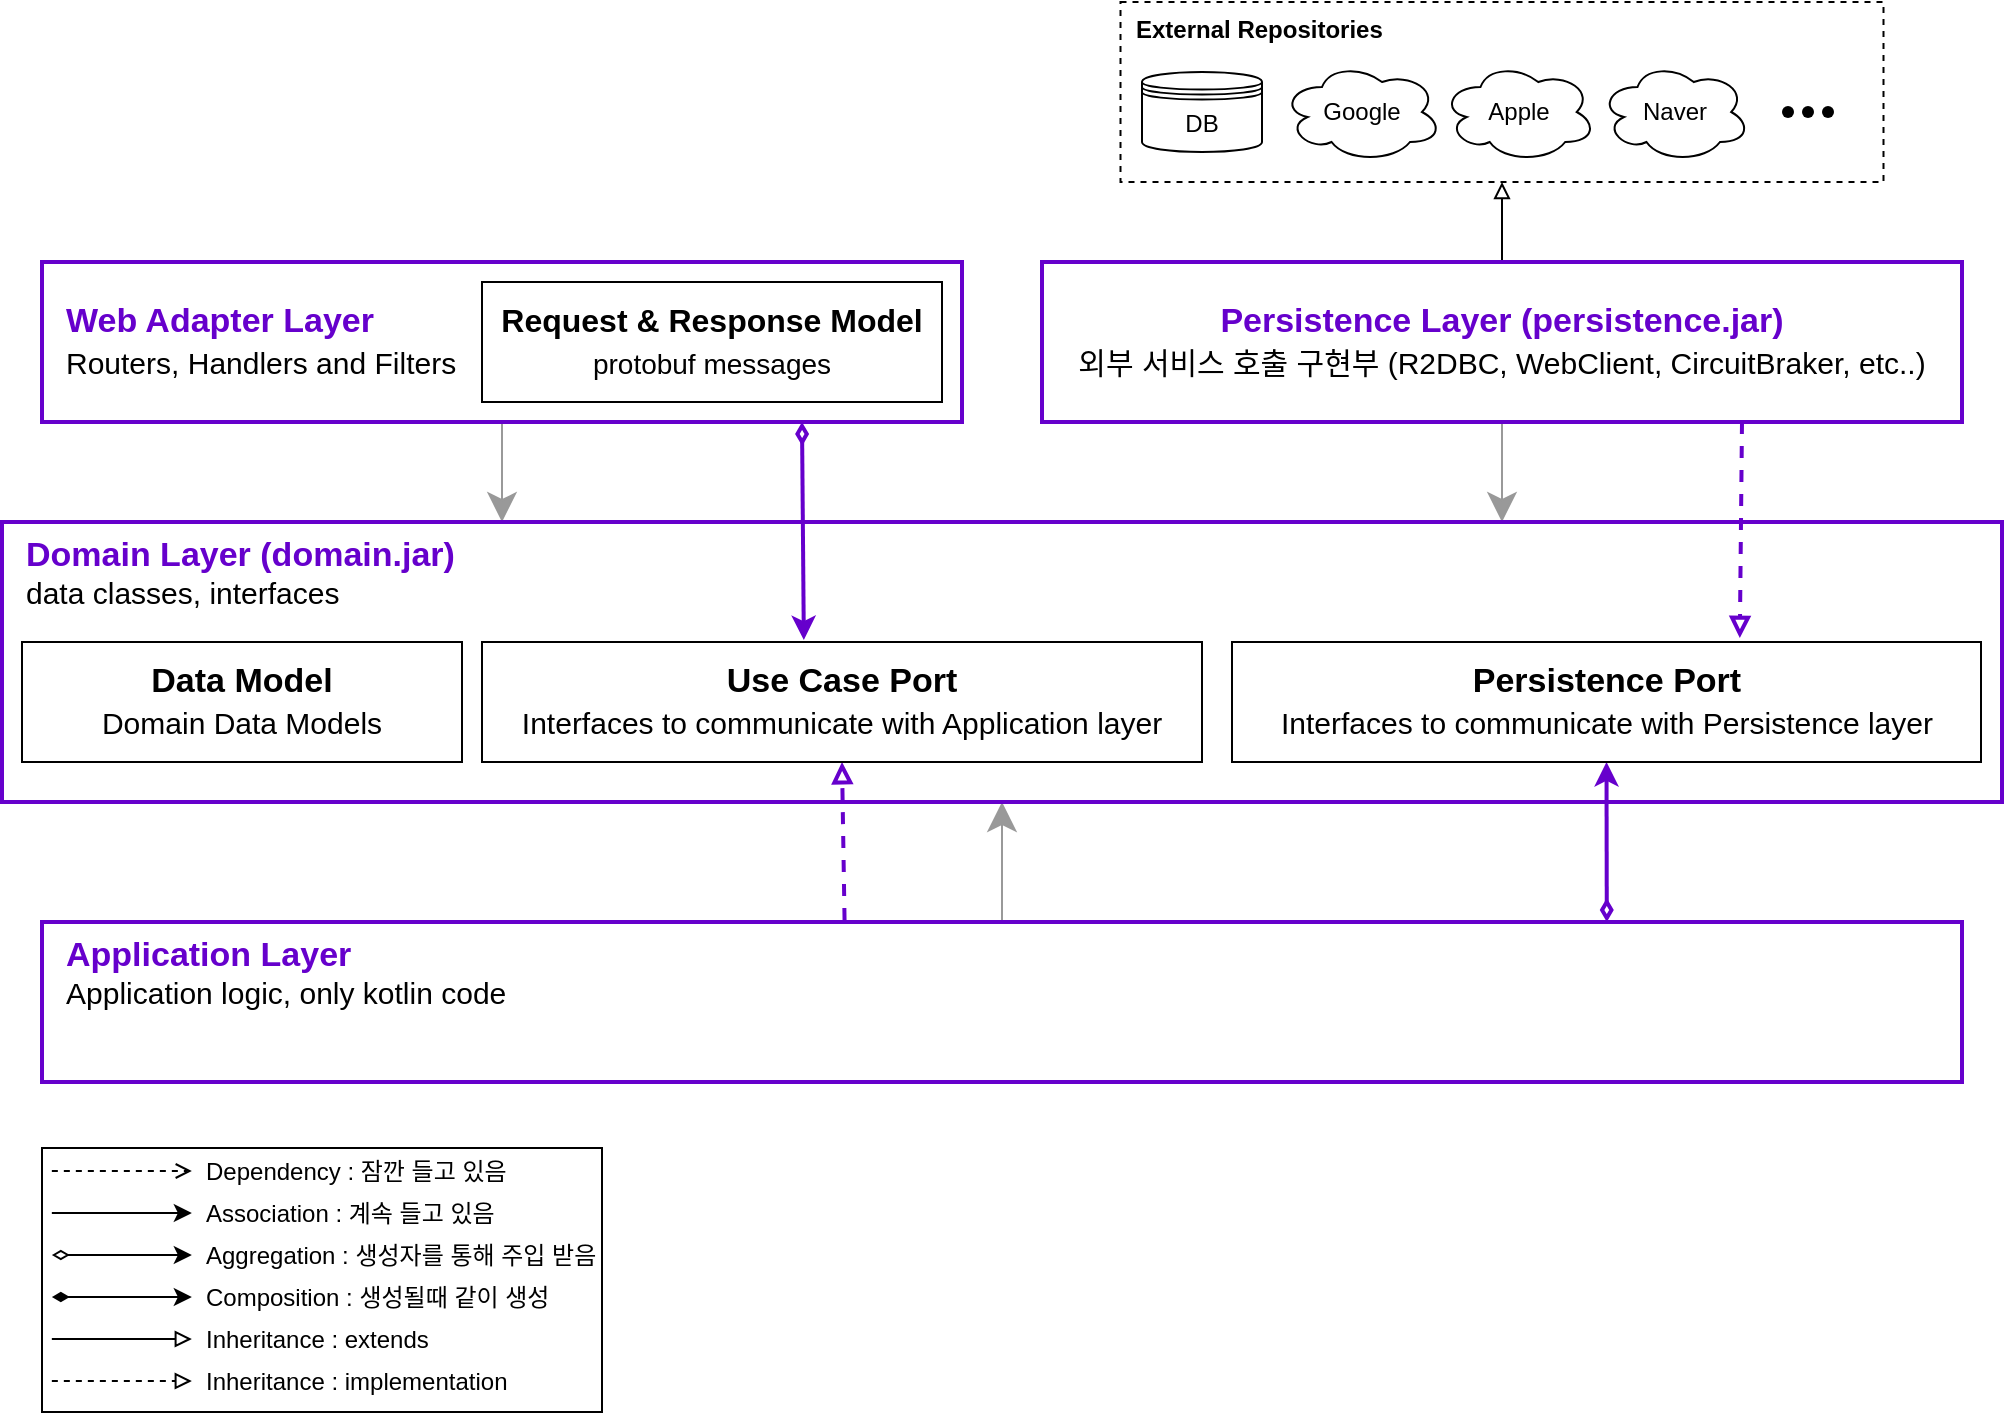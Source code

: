 <mxfile version="20.6.0" type="device"><diagram id="HNUTrO_4XYP_PICpz-q_" name="페이지-1"><mxGraphModel dx="1055" dy="690" grid="1" gridSize="10" guides="1" tooltips="1" connect="1" arrows="1" fold="1" page="1" pageScale="1" pageWidth="827" pageHeight="1169" math="0" shadow="0"><root><mxCell id="0"/><mxCell id="1" parent="0"/><mxCell id="BiH3lK3DNusVUIeAfPrS-1" style="edgeStyle=orthogonalEdgeStyle;rounded=0;orthogonalLoop=1;jettySize=auto;html=1;exitX=0.5;exitY=0;exitDx=0;exitDy=0;entryX=0.5;entryY=1;entryDx=0;entryDy=0;fontSize=15;endArrow=block;endFill=0;" edge="1" parent="1" source="BiH3lK3DNusVUIeAfPrS-3" target="BiH3lK3DNusVUIeAfPrS-25"><mxGeometry relative="1" as="geometry"/></mxCell><mxCell id="BiH3lK3DNusVUIeAfPrS-2" style="edgeStyle=orthogonalEdgeStyle;rounded=0;orthogonalLoop=1;jettySize=auto;html=1;exitX=0.5;exitY=1;exitDx=0;exitDy=0;entryX=0.75;entryY=0;entryDx=0;entryDy=0;fontSize=14;fontColor=#000000;endArrow=classic;endFill=1;fillColor=#dae8fc;strokeColor=#999999;strokeWidth=1;endSize=12;" edge="1" parent="1" source="BiH3lK3DNusVUIeAfPrS-3" target="BiH3lK3DNusVUIeAfPrS-17"><mxGeometry relative="1" as="geometry"/></mxCell><mxCell id="BiH3lK3DNusVUIeAfPrS-3" value="&lt;font color=&quot;#6600cc&quot;&gt;Persistence Layer (persistence.jar)&lt;/font&gt;&lt;br&gt;&lt;span style=&quot;font-size: 15px; font-weight: 400;&quot;&gt;외부 서비스 호출 구현부 (R2DBC, WebClient,&amp;nbsp;&lt;/span&gt;&lt;span style=&quot;font-size: 15px; font-weight: 400;&quot;&gt;CircuitBraker,&amp;nbsp;&lt;/span&gt;&lt;span style=&quot;font-size: 15px; font-weight: 400;&quot;&gt;etc..)&lt;/span&gt;" style="rounded=0;whiteSpace=wrap;html=1;verticalAlign=middle;align=center;fontStyle=1;spacingLeft=0;fontSize=17;strokeColor=#6600CC;strokeWidth=2;" vertex="1" parent="1"><mxGeometry x="560" y="160" width="460" height="80" as="geometry"/></mxCell><mxCell id="BiH3lK3DNusVUIeAfPrS-4" style="edgeStyle=orthogonalEdgeStyle;rounded=0;orthogonalLoop=1;jettySize=auto;html=1;exitX=0.5;exitY=0;exitDx=0;exitDy=0;entryX=0.5;entryY=1;entryDx=0;entryDy=0;fontSize=15;endArrow=classic;endFill=1;fillColor=#dae8fc;strokeColor=#999999;strokeWidth=1;endSize=12;" edge="1" parent="1" source="BiH3lK3DNusVUIeAfPrS-5" target="BiH3lK3DNusVUIeAfPrS-17"><mxGeometry relative="1" as="geometry"/></mxCell><mxCell id="BiH3lK3DNusVUIeAfPrS-5" value="&lt;font color=&quot;#6600cc&quot; style=&quot;font-size: 17px;&quot;&gt;Application Layer&lt;/font&gt;&lt;br&gt;&lt;span style=&quot;font-weight: normal;&quot;&gt;&lt;font style=&quot;font-size: 15px;&quot;&gt;Application logic, only kotlin code&lt;/font&gt;&lt;/span&gt;" style="rounded=0;whiteSpace=wrap;html=1;verticalAlign=top;align=left;fontStyle=1;spacingLeft=10;strokeColor=#6600CC;strokeWidth=2;" vertex="1" parent="1"><mxGeometry x="60" y="490" width="960" height="80" as="geometry"/></mxCell><mxCell id="BiH3lK3DNusVUIeAfPrS-14" style="edgeStyle=orthogonalEdgeStyle;rounded=0;orthogonalLoop=1;jettySize=auto;html=1;exitX=0.5;exitY=1;exitDx=0;exitDy=0;entryX=0.25;entryY=0;entryDx=0;entryDy=0;fontSize=14;fontColor=#000000;endArrow=classic;endFill=1;fillColor=#dae8fc;strokeColor=#999999;strokeWidth=1;endSize=12;" edge="1" parent="1" source="BiH3lK3DNusVUIeAfPrS-15" target="BiH3lK3DNusVUIeAfPrS-17"><mxGeometry relative="1" as="geometry"/></mxCell><mxCell id="BiH3lK3DNusVUIeAfPrS-15" value="&lt;font color=&quot;#6600cc&quot;&gt;Web Adapter Layer&lt;/font&gt;&lt;br&gt;&lt;span style=&quot;font-size: 15px; font-weight: 400;&quot;&gt;Routers, Handlers and Filters&lt;/span&gt;" style="rounded=0;whiteSpace=wrap;html=1;verticalAlign=middle;align=left;fontStyle=1;spacingLeft=10;fontSize=17;strokeColor=#6600CC;strokeWidth=2;" vertex="1" parent="1"><mxGeometry x="60" y="160" width="460" height="80" as="geometry"/></mxCell><mxCell id="BiH3lK3DNusVUIeAfPrS-16" value="&lt;font style=&quot;font-size: 16px;&quot;&gt;Request &amp;amp; Response Model&lt;/font&gt;&lt;br&gt;&lt;span style=&quot;font-weight: 400;&quot;&gt;&lt;font style=&quot;font-size: 14px;&quot;&gt;protobuf&amp;nbsp;messages&lt;/font&gt;&lt;/span&gt;" style="rounded=0;whiteSpace=wrap;html=1;verticalAlign=middle;align=center;fontStyle=1;spacingLeft=0;fontSize=17;" vertex="1" parent="1"><mxGeometry x="280" y="170" width="230" height="60" as="geometry"/></mxCell><mxCell id="BiH3lK3DNusVUIeAfPrS-17" value="&lt;font color=&quot;#6600cc&quot; style=&quot;font-size: 17px;&quot;&gt;Domain Layer (domain.jar)&lt;/font&gt;&lt;font style=&quot;font-size: 15px;&quot;&gt;&lt;font color=&quot;#6600cc&quot;&gt; &lt;/font&gt;&lt;br&gt;&lt;/font&gt;&lt;font style=&quot;font-weight: normal; font-size: 15px;&quot;&gt;data classes, interfaces&lt;/font&gt;" style="rounded=0;whiteSpace=wrap;html=1;verticalAlign=top;align=left;fontStyle=1;spacingLeft=10;strokeColor=#6600CC;strokeWidth=2;" vertex="1" parent="1"><mxGeometry x="40" y="290" width="1000" height="140" as="geometry"/></mxCell><mxCell id="BiH3lK3DNusVUIeAfPrS-18" value="Data Model&lt;br&gt;&lt;span style=&quot;font-size: 15px; font-weight: 400;&quot;&gt;Domain Data Models&lt;/span&gt;" style="rounded=0;whiteSpace=wrap;html=1;verticalAlign=middle;align=center;fontStyle=1;spacingLeft=0;fontSize=17;" vertex="1" parent="1"><mxGeometry x="50" y="350" width="220" height="60" as="geometry"/></mxCell><mxCell id="BiH3lK3DNusVUIeAfPrS-19" value="" style="edgeStyle=none;rounded=0;orthogonalLoop=1;jettySize=auto;html=1;exitX=0.5;exitY=1;exitDx=0;exitDy=0;fontSize=15;fontColor=#999999;strokeWidth=2;startArrow=classic;startFill=1;endArrow=diamondThin;endFill=0;fillColor=#f5f5f5;strokeColor=#6600CC;entryX=0.815;entryY=0;entryDx=0;entryDy=0;entryPerimeter=0;" edge="1" parent="1" source="BiH3lK3DNusVUIeAfPrS-21" target="BiH3lK3DNusVUIeAfPrS-5"><mxGeometry x="0.333" relative="1" as="geometry"><mxPoint x="721" y="490" as="targetPoint"/><mxPoint as="offset"/></mxGeometry></mxCell><mxCell id="BiH3lK3DNusVUIeAfPrS-20" style="edgeStyle=none;rounded=0;orthogonalLoop=1;jettySize=auto;html=1;dashed=1;fontSize=15;fontColor=#999999;startArrow=none;startFill=0;endArrow=block;endFill=0;strokeWidth=2;fillColor=#f5f5f5;strokeColor=#6600CC;entryX=0.678;entryY=-0.033;entryDx=0;entryDy=0;entryPerimeter=0;" edge="1" parent="1" target="BiH3lK3DNusVUIeAfPrS-21"><mxGeometry relative="1" as="geometry"><mxPoint x="910" y="240" as="sourcePoint"/><mxPoint x="910" y="340" as="targetPoint"/></mxGeometry></mxCell><mxCell id="BiH3lK3DNusVUIeAfPrS-21" value="Persistence Port&lt;br&gt;&lt;span style=&quot;font-size: 15px; font-weight: 400;&quot;&gt;Interfaces to communicate with Persistence layer&lt;/span&gt;" style="rounded=0;whiteSpace=wrap;html=1;verticalAlign=middle;align=center;fontStyle=1;spacingLeft=0;fontSize=17;" vertex="1" parent="1"><mxGeometry x="655" y="350" width="374.5" height="60" as="geometry"/></mxCell><mxCell id="BiH3lK3DNusVUIeAfPrS-22" value="" style="edgeStyle=none;rounded=0;orthogonalLoop=1;jettySize=auto;html=1;dashed=1;fontSize=15;strokeWidth=2;fillColor=#f5f5f5;strokeColor=#6600CC;entryX=0.5;entryY=1;entryDx=0;entryDy=0;endArrow=block;endFill=0;exitX=0.418;exitY=-0.012;exitDx=0;exitDy=0;exitPerimeter=0;" edge="1" parent="1" source="BiH3lK3DNusVUIeAfPrS-5" target="BiH3lK3DNusVUIeAfPrS-23"><mxGeometry x="0.236" relative="1" as="geometry"><mxPoint as="offset"/><mxPoint x="460" y="488" as="sourcePoint"/></mxGeometry></mxCell><mxCell id="BiH3lK3DNusVUIeAfPrS-23" value="Use Case Port&lt;br&gt;&lt;span style=&quot;font-size: 15px; font-weight: 400;&quot;&gt;Interfaces to communicate with Application layer&lt;/span&gt;" style="rounded=0;whiteSpace=wrap;html=1;verticalAlign=middle;align=center;fontStyle=1;spacingLeft=0;fontSize=17;" vertex="1" parent="1"><mxGeometry x="280" y="350" width="360" height="60" as="geometry"/></mxCell><mxCell id="BiH3lK3DNusVUIeAfPrS-35" style="rounded=0;orthogonalLoop=1;jettySize=auto;html=1;entryX=0.447;entryY=-0.017;entryDx=0;entryDy=0;fillColor=#f5f5f5;strokeColor=#6600CC;startArrow=diamondThin;startFill=0;strokeWidth=2;entryPerimeter=0;" edge="1" parent="1" target="BiH3lK3DNusVUIeAfPrS-23"><mxGeometry relative="1" as="geometry"><mxPoint x="440" y="240" as="sourcePoint"/></mxGeometry></mxCell><mxCell id="BiH3lK3DNusVUIeAfPrS-25" value="External Repositories" style="rounded=0;whiteSpace=wrap;html=1;verticalAlign=top;align=left;fontStyle=1;spacingLeft=6;dashed=1;" vertex="1" parent="1"><mxGeometry x="599.25" y="30" width="381.5" height="90" as="geometry"/></mxCell><mxCell id="BiH3lK3DNusVUIeAfPrS-26" value="Google" style="ellipse;shape=cloud;whiteSpace=wrap;html=1;" vertex="1" parent="1"><mxGeometry x="680" y="60" width="80" height="50" as="geometry"/></mxCell><mxCell id="BiH3lK3DNusVUIeAfPrS-27" value="Apple" style="ellipse;shape=cloud;whiteSpace=wrap;html=1;" vertex="1" parent="1"><mxGeometry x="760" y="60" width="77" height="50" as="geometry"/></mxCell><mxCell id="BiH3lK3DNusVUIeAfPrS-28" value="Naver" style="ellipse;shape=cloud;whiteSpace=wrap;html=1;" vertex="1" parent="1"><mxGeometry x="839" y="60" width="75" height="50" as="geometry"/></mxCell><mxCell id="BiH3lK3DNusVUIeAfPrS-31" value="" style="group" vertex="1" connectable="0" parent="1"><mxGeometry x="913" y="65" width="60" height="40" as="geometry"/></mxCell><mxCell id="BiH3lK3DNusVUIeAfPrS-32" value="" style="shape=waypoint;sketch=0;fillStyle=solid;size=6;pointerEvents=1;points=[];fillColor=none;resizable=0;rotatable=0;perimeter=centerPerimeter;snapToPoint=1;" vertex="1" parent="BiH3lK3DNusVUIeAfPrS-31"><mxGeometry width="40" height="40" as="geometry"/></mxCell><mxCell id="BiH3lK3DNusVUIeAfPrS-33" value="" style="shape=waypoint;sketch=0;fillStyle=solid;size=6;pointerEvents=1;points=[];fillColor=none;resizable=0;rotatable=0;perimeter=centerPerimeter;snapToPoint=1;" vertex="1" parent="BiH3lK3DNusVUIeAfPrS-31"><mxGeometry x="10" width="40" height="40" as="geometry"/></mxCell><mxCell id="BiH3lK3DNusVUIeAfPrS-34" value="" style="shape=waypoint;sketch=0;fillStyle=solid;size=6;pointerEvents=1;points=[];fillColor=none;resizable=0;rotatable=0;perimeter=centerPerimeter;snapToPoint=1;" vertex="1" parent="BiH3lK3DNusVUIeAfPrS-31"><mxGeometry x="20" width="40" height="40" as="geometry"/></mxCell><mxCell id="BiH3lK3DNusVUIeAfPrS-52" value="" style="group" vertex="1" connectable="0" parent="1"><mxGeometry x="60" y="600" width="290" height="135" as="geometry"/></mxCell><mxCell id="BiH3lK3DNusVUIeAfPrS-37" value="" style="endArrow=open;html=1;rounded=0;strokeWidth=1;dashed=1;endFill=0;" edge="1" parent="BiH3lK3DNusVUIeAfPrS-52"><mxGeometry width="50" height="50" relative="1" as="geometry"><mxPoint x="4.92" y="14.5" as="sourcePoint"/><mxPoint x="74.92" y="14.5" as="targetPoint"/></mxGeometry></mxCell><mxCell id="BiH3lK3DNusVUIeAfPrS-38" value="" style="endArrow=classic;html=1;rounded=0;strokeWidth=1;endFill=1;" edge="1" parent="BiH3lK3DNusVUIeAfPrS-52"><mxGeometry width="50" height="50" relative="1" as="geometry"><mxPoint x="4.92" y="35.5" as="sourcePoint"/><mxPoint x="74.92" y="35.5" as="targetPoint"/></mxGeometry></mxCell><mxCell id="BiH3lK3DNusVUIeAfPrS-39" value="" style="endArrow=classic;html=1;rounded=0;strokeWidth=1;startArrow=diamondThin;startFill=0;" edge="1" parent="BiH3lK3DNusVUIeAfPrS-52"><mxGeometry width="50" height="50" relative="1" as="geometry"><mxPoint x="4.92" y="56.5" as="sourcePoint"/><mxPoint x="74.92" y="56.5" as="targetPoint"/></mxGeometry></mxCell><mxCell id="BiH3lK3DNusVUIeAfPrS-40" value="" style="endArrow=classic;html=1;rounded=0;strokeWidth=1;startArrow=diamondThin;startFill=1;" edge="1" parent="BiH3lK3DNusVUIeAfPrS-52"><mxGeometry width="50" height="50" relative="1" as="geometry"><mxPoint x="4.92" y="77.5" as="sourcePoint"/><mxPoint x="74.92" y="77.5" as="targetPoint"/></mxGeometry></mxCell><mxCell id="BiH3lK3DNusVUIeAfPrS-41" value="" style="endArrow=block;html=1;rounded=0;strokeWidth=1;endFill=0;" edge="1" parent="BiH3lK3DNusVUIeAfPrS-52"><mxGeometry width="50" height="50" relative="1" as="geometry"><mxPoint x="4.92" y="98.5" as="sourcePoint"/><mxPoint x="74.92" y="98.5" as="targetPoint"/></mxGeometry></mxCell><mxCell id="BiH3lK3DNusVUIeAfPrS-42" value="" style="endArrow=block;html=1;rounded=0;strokeWidth=1;endFill=0;dashed=1;" edge="1" parent="BiH3lK3DNusVUIeAfPrS-52"><mxGeometry width="50" height="50" relative="1" as="geometry"><mxPoint x="4.92" y="119.5" as="sourcePoint"/><mxPoint x="74.92" y="119.5" as="targetPoint"/></mxGeometry></mxCell><mxCell id="BiH3lK3DNusVUIeAfPrS-43" value="Dependency : 잠깐 들고 있음" style="text;html=1;align=left;verticalAlign=middle;resizable=0;points=[];autosize=1;strokeColor=none;fillColor=none;" vertex="1" parent="BiH3lK3DNusVUIeAfPrS-52"><mxGeometry x="80" width="170" height="30" as="geometry"/></mxCell><mxCell id="BiH3lK3DNusVUIeAfPrS-44" value="Association : 계속 들고 있음" style="text;html=1;align=left;verticalAlign=middle;resizable=0;points=[];autosize=1;strokeColor=none;fillColor=none;" vertex="1" parent="BiH3lK3DNusVUIeAfPrS-52"><mxGeometry x="80" y="21" width="160" height="30" as="geometry"/></mxCell><mxCell id="BiH3lK3DNusVUIeAfPrS-45" value="Aggregation : 생성자를 통해 주입 받음" style="text;html=1;align=left;verticalAlign=middle;resizable=0;points=[];autosize=1;strokeColor=none;fillColor=none;" vertex="1" parent="BiH3lK3DNusVUIeAfPrS-52"><mxGeometry x="80" y="42" width="210" height="30" as="geometry"/></mxCell><mxCell id="BiH3lK3DNusVUIeAfPrS-46" value="Composition : 생성될때 같이 생성" style="text;html=1;align=left;verticalAlign=middle;resizable=0;points=[];autosize=1;strokeColor=none;fillColor=none;" vertex="1" parent="BiH3lK3DNusVUIeAfPrS-52"><mxGeometry x="80" y="63" width="190" height="30" as="geometry"/></mxCell><mxCell id="BiH3lK3DNusVUIeAfPrS-47" value="Inheritance : extends" style="text;html=1;align=left;verticalAlign=middle;resizable=0;points=[];autosize=1;strokeColor=none;fillColor=none;" vertex="1" parent="BiH3lK3DNusVUIeAfPrS-52"><mxGeometry x="80" y="84" width="130" height="30" as="geometry"/></mxCell><mxCell id="BiH3lK3DNusVUIeAfPrS-48" value="Inheritance : implementation" style="text;html=1;align=left;verticalAlign=middle;resizable=0;points=[];autosize=1;strokeColor=none;fillColor=none;" vertex="1" parent="BiH3lK3DNusVUIeAfPrS-52"><mxGeometry x="80" y="105" width="170" height="30" as="geometry"/></mxCell><mxCell id="BiH3lK3DNusVUIeAfPrS-49" value="" style="rounded=0;whiteSpace=wrap;html=1;fillColor=none;" vertex="1" parent="BiH3lK3DNusVUIeAfPrS-52"><mxGeometry y="3" width="280" height="132" as="geometry"/></mxCell><mxCell id="BiH3lK3DNusVUIeAfPrS-53" value="&lt;font color=&quot;#000000&quot; style=&quot;font-size: 12px;&quot;&gt;DB&lt;/font&gt;" style="shape=datastore;whiteSpace=wrap;html=1;strokeColor=#000000;fontSize=12;fontColor=#9933FF;" vertex="1" parent="1"><mxGeometry x="610" y="65" width="60" height="40" as="geometry"/></mxCell></root></mxGraphModel></diagram></mxfile>
